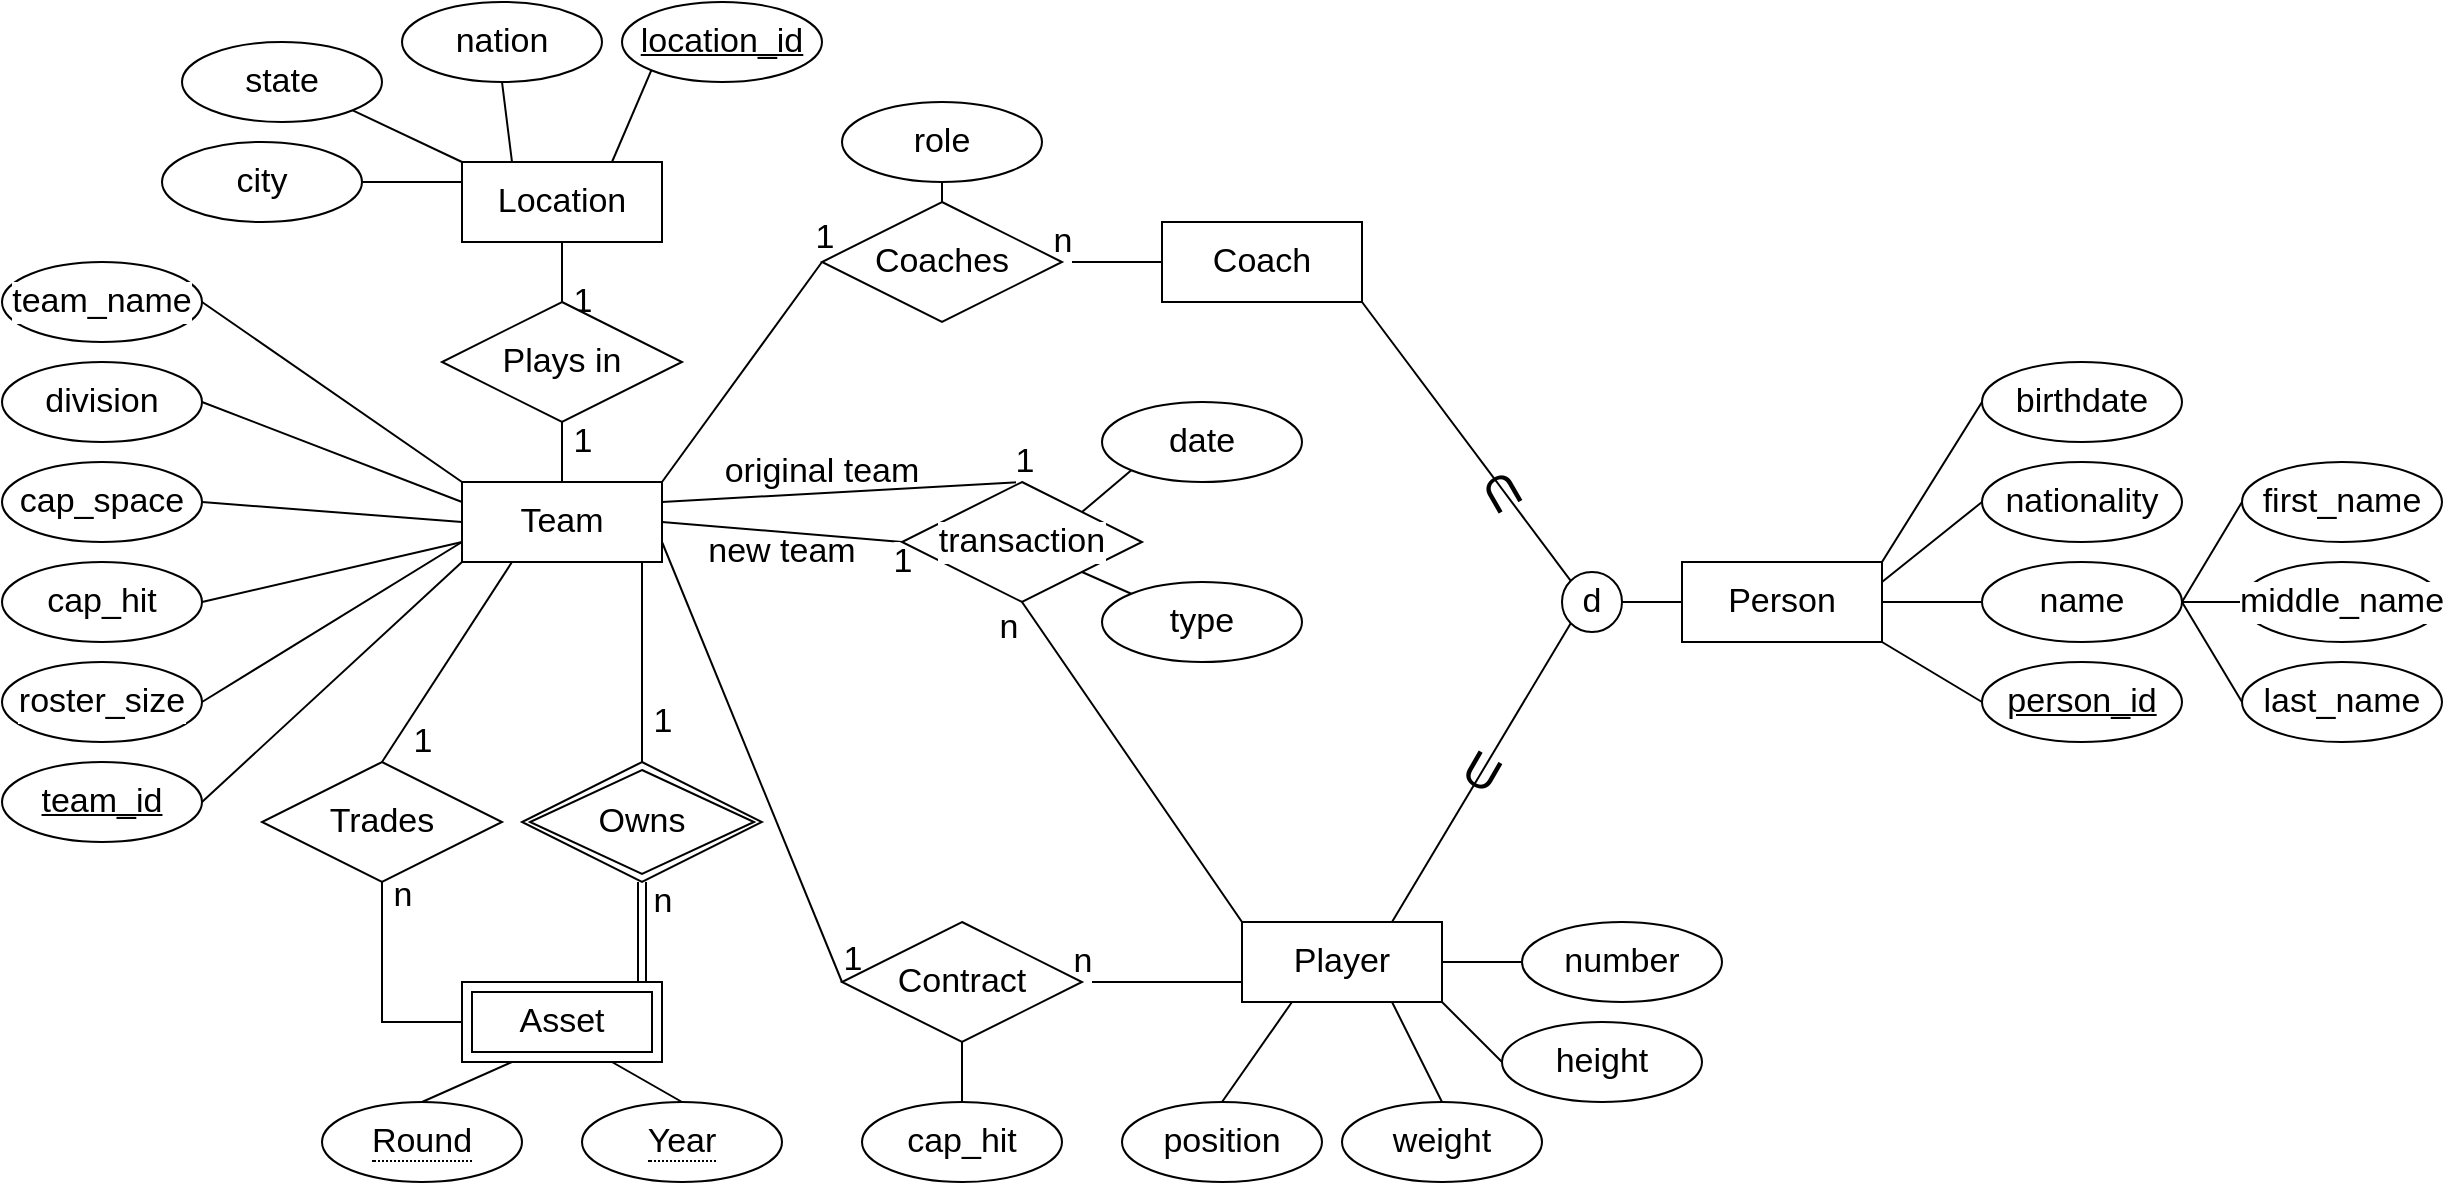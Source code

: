 <mxfile version="24.8.0">
  <diagram name="Page-1" id="Zmpej-07BhPeuHLy_qQ5">
    <mxGraphModel dx="2087" dy="1094" grid="0" gridSize="10" guides="1" tooltips="1" connect="1" arrows="1" fold="1" page="0" pageScale="1" pageWidth="850" pageHeight="1100" math="0" shadow="0">
      <root>
        <mxCell id="0" />
        <mxCell id="1" parent="0" />
        <mxCell id="Cv_Al_MdcD2OkNO3VASJ-133" value="&lt;font style=&quot;font-size: 24px;&quot;&gt;U&lt;/font&gt;" style="text;html=1;align=center;verticalAlign=middle;whiteSpace=wrap;rounded=0;fontSize=17;fontFamily=Helvetica;fontColor=default;labelBackgroundColor=default;rotation=-210;" vertex="1" parent="1">
          <mxGeometry x="310" y="140" width="60" height="30" as="geometry" />
        </mxCell>
        <mxCell id="Cv_Al_MdcD2OkNO3VASJ-129" value="&lt;font style=&quot;font-size: 24px;&quot;&gt;U&lt;/font&gt;" style="text;html=1;align=center;verticalAlign=middle;whiteSpace=wrap;rounded=0;fontSize=17;fontFamily=Helvetica;fontColor=default;labelBackgroundColor=default;rotation=30;" vertex="1" parent="1">
          <mxGeometry x="300" y="280" width="60" height="30" as="geometry" />
        </mxCell>
        <mxCell id="Cv_Al_MdcD2OkNO3VASJ-99" value="new team" style="text;html=1;align=center;verticalAlign=middle;whiteSpace=wrap;rounded=0;fontSize=17;fontFamily=Helvetica;fontColor=default;labelBackgroundColor=default;" vertex="1" parent="1">
          <mxGeometry x="-80" y="170" width="120" height="30" as="geometry" />
        </mxCell>
        <mxCell id="Cv_Al_MdcD2OkNO3VASJ-98" value="original team" style="text;html=1;align=center;verticalAlign=middle;whiteSpace=wrap;rounded=0;fontSize=17;fontFamily=Helvetica;fontColor=default;labelBackgroundColor=default;" vertex="1" parent="1">
          <mxGeometry x="-60" y="130" width="120" height="30" as="geometry" />
        </mxCell>
        <mxCell id="Cv_Al_MdcD2OkNO3VASJ-87" value="n" style="edgeStyle=none;shape=connector;curved=0;rounded=0;orthogonalLoop=1;jettySize=auto;html=1;exitX=1;exitY=0.5;exitDx=0;exitDy=0;entryX=0;entryY=0.75;entryDx=0;entryDy=0;strokeColor=default;align=center;verticalAlign=middle;fontFamily=Helvetica;fontSize=17;fontColor=default;labelBackgroundColor=default;startSize=8;endArrow=none;endFill=0;endSize=8;" edge="1" parent="1" source="Cv_Al_MdcD2OkNO3VASJ-82" target="Cv_Al_MdcD2OkNO3VASJ-39">
          <mxGeometry x="-1" y="10" relative="1" as="geometry">
            <mxPoint as="offset" />
          </mxGeometry>
        </mxCell>
        <mxCell id="Cv_Al_MdcD2OkNO3VASJ-31" style="edgeStyle=none;shape=connector;curved=0;rounded=0;orthogonalLoop=1;jettySize=auto;html=1;exitX=0.25;exitY=1;exitDx=0;exitDy=0;entryX=0.5;entryY=0;entryDx=0;entryDy=0;strokeColor=default;align=center;verticalAlign=middle;fontFamily=Helvetica;fontSize=17;fontColor=default;labelBackgroundColor=default;startSize=8;endArrow=none;endFill=0;endSize=8;" edge="1" parent="1" source="Cv_Al_MdcD2OkNO3VASJ-6" target="Cv_Al_MdcD2OkNO3VASJ-29">
          <mxGeometry relative="1" as="geometry" />
        </mxCell>
        <mxCell id="Cv_Al_MdcD2OkNO3VASJ-32" style="edgeStyle=none;shape=connector;curved=0;rounded=0;orthogonalLoop=1;jettySize=auto;html=1;exitX=0.75;exitY=1;exitDx=0;exitDy=0;entryX=0.5;entryY=0;entryDx=0;entryDy=0;strokeColor=default;align=center;verticalAlign=middle;fontFamily=Helvetica;fontSize=17;fontColor=default;labelBackgroundColor=default;startSize=8;endArrow=none;endFill=0;endSize=8;" edge="1" parent="1" source="Cv_Al_MdcD2OkNO3VASJ-6" target="Cv_Al_MdcD2OkNO3VASJ-30">
          <mxGeometry relative="1" as="geometry" />
        </mxCell>
        <mxCell id="Cv_Al_MdcD2OkNO3VASJ-45" value="n" style="edgeStyle=none;shape=connector;curved=0;rounded=0;orthogonalLoop=1;jettySize=auto;html=1;exitX=0;exitY=0.5;exitDx=0;exitDy=0;entryX=0.5;entryY=1;entryDx=0;entryDy=0;strokeColor=default;align=center;verticalAlign=middle;fontFamily=Helvetica;fontSize=17;fontColor=default;labelBackgroundColor=default;startSize=8;endArrow=none;endFill=0;endSize=8;" edge="1" parent="1" source="Cv_Al_MdcD2OkNO3VASJ-6" target="Cv_Al_MdcD2OkNO3VASJ-44">
          <mxGeometry x="0.875" y="-10" relative="1" as="geometry">
            <Array as="points">
              <mxPoint x="-220" y="420" />
            </Array>
            <mxPoint as="offset" />
          </mxGeometry>
        </mxCell>
        <mxCell id="Cv_Al_MdcD2OkNO3VASJ-6" value="Asset" style="shape=ext;margin=3;double=1;whiteSpace=wrap;html=1;align=center;rounded=0;strokeColor=default;verticalAlign=middle;fontFamily=Helvetica;fontSize=17;fontColor=default;fillColor=default;" vertex="1" parent="1">
          <mxGeometry x="-180" y="400" width="100" height="40" as="geometry" />
        </mxCell>
        <mxCell id="Cv_Al_MdcD2OkNO3VASJ-64" value="1" style="edgeStyle=none;shape=connector;curved=0;rounded=0;orthogonalLoop=1;jettySize=auto;html=1;exitX=0.25;exitY=1;exitDx=0;exitDy=0;entryX=0.5;entryY=0;entryDx=0;entryDy=0;strokeColor=default;align=center;verticalAlign=middle;fontFamily=Helvetica;fontSize=17;fontColor=default;labelBackgroundColor=default;startSize=8;endArrow=none;endFill=0;endSize=8;" edge="1" parent="1" source="Cv_Al_MdcD2OkNO3VASJ-7" target="Cv_Al_MdcD2OkNO3VASJ-44">
          <mxGeometry x="0.677" y="11" relative="1" as="geometry">
            <mxPoint as="offset" />
          </mxGeometry>
        </mxCell>
        <mxCell id="Cv_Al_MdcD2OkNO3VASJ-95" value="1" style="edgeStyle=none;shape=connector;curved=0;rounded=0;orthogonalLoop=1;jettySize=auto;html=1;exitX=1;exitY=0.25;exitDx=0;exitDy=0;entryX=0.5;entryY=0;entryDx=0;entryDy=0;strokeColor=default;align=center;verticalAlign=middle;fontFamily=Helvetica;fontSize=17;fontColor=default;labelBackgroundColor=default;startSize=8;endArrow=none;endFill=0;endSize=8;" edge="1" parent="1" source="Cv_Al_MdcD2OkNO3VASJ-7" target="Cv_Al_MdcD2OkNO3VASJ-94">
          <mxGeometry x="1" y="10" relative="1" as="geometry">
            <mxPoint x="1" as="offset" />
          </mxGeometry>
        </mxCell>
        <mxCell id="Cv_Al_MdcD2OkNO3VASJ-96" value="1" style="edgeStyle=none;shape=connector;curved=0;rounded=0;orthogonalLoop=1;jettySize=auto;html=1;exitX=1;exitY=0.5;exitDx=0;exitDy=0;entryX=0;entryY=0.5;entryDx=0;entryDy=0;strokeColor=default;align=center;verticalAlign=middle;fontFamily=Helvetica;fontSize=17;fontColor=default;labelBackgroundColor=default;startSize=8;endArrow=none;endFill=0;endSize=8;" edge="1" parent="1" source="Cv_Al_MdcD2OkNO3VASJ-7" target="Cv_Al_MdcD2OkNO3VASJ-94">
          <mxGeometry x="1" y="-10" relative="1" as="geometry">
            <mxPoint x="1" as="offset" />
          </mxGeometry>
        </mxCell>
        <mxCell id="Cv_Al_MdcD2OkNO3VASJ-7" value="Team" style="whiteSpace=wrap;html=1;align=center;rounded=0;strokeColor=default;verticalAlign=middle;fontFamily=Helvetica;fontSize=17;fontColor=default;fillColor=default;" vertex="1" parent="1">
          <mxGeometry x="-180" y="150" width="100" height="40" as="geometry" />
        </mxCell>
        <mxCell id="Cv_Al_MdcD2OkNO3VASJ-11" value="1" style="edgeStyle=none;curved=1;rounded=0;orthogonalLoop=1;jettySize=auto;html=1;exitX=0.5;exitY=0;exitDx=0;exitDy=0;entryX=0.9;entryY=1;entryDx=0;entryDy=0;fontFamily=Helvetica;fontSize=17;fontColor=default;startSize=8;endSize=8;endArrow=none;endFill=0;entryPerimeter=0;" edge="1" parent="1" source="Cv_Al_MdcD2OkNO3VASJ-13" target="Cv_Al_MdcD2OkNO3VASJ-7">
          <mxGeometry x="-0.6" y="-10" relative="1" as="geometry">
            <mxPoint x="-130" y="290" as="sourcePoint" />
            <mxPoint as="offset" />
          </mxGeometry>
        </mxCell>
        <mxCell id="Cv_Al_MdcD2OkNO3VASJ-12" value="n" style="edgeStyle=none;shape=link;curved=1;rounded=0;orthogonalLoop=1;jettySize=auto;html=1;exitX=0.5;exitY=1;exitDx=0;exitDy=0;entryX=0.9;entryY=0;entryDx=0;entryDy=0;strokeColor=default;align=center;verticalAlign=middle;fontFamily=Helvetica;fontSize=17;fontColor=default;labelBackgroundColor=default;endArrow=none;endFill=0;entryPerimeter=0;" edge="1" parent="1" source="Cv_Al_MdcD2OkNO3VASJ-13" target="Cv_Al_MdcD2OkNO3VASJ-6">
          <mxGeometry x="-0.6" y="10" relative="1" as="geometry">
            <mxPoint x="-130" y="360" as="sourcePoint" />
            <mxPoint as="offset" />
          </mxGeometry>
        </mxCell>
        <mxCell id="Cv_Al_MdcD2OkNO3VASJ-13" value="Owns" style="shape=rhombus;double=1;perimeter=rhombusPerimeter;whiteSpace=wrap;html=1;align=center;rounded=0;strokeColor=default;verticalAlign=middle;fontFamily=Helvetica;fontSize=17;fontColor=default;labelBackgroundColor=default;fillColor=default;" vertex="1" parent="1">
          <mxGeometry x="-150" y="290" width="120" height="60" as="geometry" />
        </mxCell>
        <mxCell id="Cv_Al_MdcD2OkNO3VASJ-29" value="&lt;span style=&quot;border-bottom: 1px dotted; font-size: 17px;&quot;&gt;Round&lt;/span&gt;" style="ellipse;whiteSpace=wrap;html=1;align=center;rounded=0;strokeColor=default;verticalAlign=middle;fontFamily=Helvetica;fontSize=17;fontColor=default;labelBackgroundColor=default;fillColor=default;" vertex="1" parent="1">
          <mxGeometry x="-250" y="460" width="100" height="40" as="geometry" />
        </mxCell>
        <mxCell id="Cv_Al_MdcD2OkNO3VASJ-30" value="&lt;span style=&quot;border-bottom: 1px dotted; font-size: 17px;&quot;&gt;Year&lt;/span&gt;" style="ellipse;whiteSpace=wrap;html=1;align=center;rounded=0;strokeColor=default;verticalAlign=middle;fontFamily=Helvetica;fontSize=17;fontColor=default;labelBackgroundColor=default;fillColor=default;" vertex="1" parent="1">
          <mxGeometry x="-120" y="460" width="100" height="40" as="geometry" />
        </mxCell>
        <mxCell id="Cv_Al_MdcD2OkNO3VASJ-65" style="edgeStyle=none;shape=connector;curved=0;rounded=0;orthogonalLoop=1;jettySize=auto;html=1;exitX=1;exitY=0.5;exitDx=0;exitDy=0;entryX=0;entryY=1;entryDx=0;entryDy=0;strokeColor=default;align=center;verticalAlign=middle;fontFamily=Helvetica;fontSize=17;fontColor=default;labelBackgroundColor=default;startSize=8;endArrow=none;endFill=0;endSize=8;" edge="1" parent="1" source="Cv_Al_MdcD2OkNO3VASJ-33" target="Cv_Al_MdcD2OkNO3VASJ-7">
          <mxGeometry relative="1" as="geometry" />
        </mxCell>
        <mxCell id="Cv_Al_MdcD2OkNO3VASJ-33" value="team_id" style="ellipse;whiteSpace=wrap;html=1;align=center;fontStyle=4;rounded=0;strokeColor=default;verticalAlign=middle;fontFamily=Helvetica;fontSize=17;fontColor=default;labelBackgroundColor=default;fillColor=default;" vertex="1" parent="1">
          <mxGeometry x="-410" y="290" width="100" height="40" as="geometry" />
        </mxCell>
        <mxCell id="Cv_Al_MdcD2OkNO3VASJ-70" style="edgeStyle=none;shape=connector;curved=0;rounded=0;orthogonalLoop=1;jettySize=auto;html=1;exitX=1;exitY=0.5;exitDx=0;exitDy=0;entryX=0;entryY=0;entryDx=0;entryDy=0;strokeColor=default;align=center;verticalAlign=middle;fontFamily=Helvetica;fontSize=17;fontColor=default;labelBackgroundColor=default;startSize=8;endArrow=none;endFill=0;endSize=8;" edge="1" parent="1" source="Cv_Al_MdcD2OkNO3VASJ-34" target="Cv_Al_MdcD2OkNO3VASJ-7">
          <mxGeometry relative="1" as="geometry" />
        </mxCell>
        <mxCell id="Cv_Al_MdcD2OkNO3VASJ-34" value="team_name" style="ellipse;whiteSpace=wrap;html=1;align=center;rounded=0;strokeColor=default;verticalAlign=middle;fontFamily=Helvetica;fontSize=17;fontColor=default;labelBackgroundColor=default;fillColor=default;" vertex="1" parent="1">
          <mxGeometry x="-410" y="40" width="100" height="40" as="geometry" />
        </mxCell>
        <mxCell id="Cv_Al_MdcD2OkNO3VASJ-69" style="edgeStyle=none;shape=connector;curved=0;rounded=0;orthogonalLoop=1;jettySize=auto;html=1;exitX=1;exitY=0.5;exitDx=0;exitDy=0;entryX=0;entryY=0.25;entryDx=0;entryDy=0;strokeColor=default;align=center;verticalAlign=middle;fontFamily=Helvetica;fontSize=17;fontColor=default;labelBackgroundColor=default;startSize=8;endArrow=none;endFill=0;endSize=8;" edge="1" parent="1" source="Cv_Al_MdcD2OkNO3VASJ-35" target="Cv_Al_MdcD2OkNO3VASJ-7">
          <mxGeometry relative="1" as="geometry" />
        </mxCell>
        <mxCell id="Cv_Al_MdcD2OkNO3VASJ-35" value="division" style="ellipse;whiteSpace=wrap;html=1;align=center;rounded=0;strokeColor=default;verticalAlign=middle;fontFamily=Helvetica;fontSize=17;fontColor=default;labelBackgroundColor=default;fillColor=default;" vertex="1" parent="1">
          <mxGeometry x="-410" y="90" width="100" height="40" as="geometry" />
        </mxCell>
        <mxCell id="Cv_Al_MdcD2OkNO3VASJ-68" style="edgeStyle=none;shape=connector;curved=0;rounded=0;orthogonalLoop=1;jettySize=auto;html=1;exitX=1;exitY=0.5;exitDx=0;exitDy=0;entryX=0;entryY=0.5;entryDx=0;entryDy=0;strokeColor=default;align=center;verticalAlign=middle;fontFamily=Helvetica;fontSize=17;fontColor=default;labelBackgroundColor=default;startSize=8;endArrow=none;endFill=0;endSize=8;" edge="1" parent="1" source="Cv_Al_MdcD2OkNO3VASJ-36" target="Cv_Al_MdcD2OkNO3VASJ-7">
          <mxGeometry relative="1" as="geometry" />
        </mxCell>
        <mxCell id="Cv_Al_MdcD2OkNO3VASJ-36" value="cap_space" style="ellipse;whiteSpace=wrap;html=1;align=center;rounded=0;strokeColor=default;verticalAlign=middle;fontFamily=Helvetica;fontSize=17;fontColor=default;labelBackgroundColor=default;fillColor=default;" vertex="1" parent="1">
          <mxGeometry x="-410" y="140" width="100" height="40" as="geometry" />
        </mxCell>
        <mxCell id="Cv_Al_MdcD2OkNO3VASJ-67" style="edgeStyle=none;shape=connector;curved=0;rounded=0;orthogonalLoop=1;jettySize=auto;html=1;exitX=1;exitY=0.5;exitDx=0;exitDy=0;strokeColor=default;align=center;verticalAlign=middle;fontFamily=Helvetica;fontSize=17;fontColor=default;labelBackgroundColor=default;startSize=8;endArrow=none;endFill=0;endSize=8;" edge="1" parent="1" source="Cv_Al_MdcD2OkNO3VASJ-37">
          <mxGeometry relative="1" as="geometry">
            <mxPoint x="-180" y="180" as="targetPoint" />
          </mxGeometry>
        </mxCell>
        <mxCell id="Cv_Al_MdcD2OkNO3VASJ-37" value="cap_hit" style="ellipse;whiteSpace=wrap;html=1;align=center;rounded=0;strokeColor=default;verticalAlign=middle;fontFamily=Helvetica;fontSize=17;fontColor=default;labelBackgroundColor=default;fillColor=default;" vertex="1" parent="1">
          <mxGeometry x="-410" y="190" width="100" height="40" as="geometry" />
        </mxCell>
        <mxCell id="Cv_Al_MdcD2OkNO3VASJ-66" style="edgeStyle=none;shape=connector;curved=0;rounded=0;orthogonalLoop=1;jettySize=auto;html=1;exitX=1;exitY=0.5;exitDx=0;exitDy=0;entryX=0;entryY=0.75;entryDx=0;entryDy=0;strokeColor=default;align=center;verticalAlign=middle;fontFamily=Helvetica;fontSize=17;fontColor=default;labelBackgroundColor=default;startSize=8;endArrow=none;endFill=0;endSize=8;" edge="1" parent="1" source="Cv_Al_MdcD2OkNO3VASJ-38" target="Cv_Al_MdcD2OkNO3VASJ-7">
          <mxGeometry relative="1" as="geometry" />
        </mxCell>
        <mxCell id="Cv_Al_MdcD2OkNO3VASJ-38" value="roster_size" style="ellipse;whiteSpace=wrap;html=1;align=center;rounded=0;strokeColor=default;verticalAlign=middle;fontFamily=Helvetica;fontSize=17;fontColor=default;labelBackgroundColor=default;fillColor=default;" vertex="1" parent="1">
          <mxGeometry x="-410" y="240" width="100" height="40" as="geometry" />
        </mxCell>
        <mxCell id="Cv_Al_MdcD2OkNO3VASJ-39" value="Player" style="whiteSpace=wrap;html=1;align=center;rounded=0;strokeColor=default;verticalAlign=middle;fontFamily=Helvetica;fontSize=17;fontColor=default;fillColor=default;" vertex="1" parent="1">
          <mxGeometry x="210" y="370" width="100" height="40" as="geometry" />
        </mxCell>
        <mxCell id="Cv_Al_MdcD2OkNO3VASJ-121" style="edgeStyle=none;shape=connector;curved=0;rounded=0;orthogonalLoop=1;jettySize=auto;html=1;exitX=0;exitY=0.5;exitDx=0;exitDy=0;entryX=1;entryY=0.5;entryDx=0;entryDy=0;strokeColor=default;align=center;verticalAlign=middle;fontFamily=Helvetica;fontSize=17;fontColor=default;labelBackgroundColor=default;startSize=8;endArrow=none;endFill=0;endSize=8;" edge="1" parent="1" source="Cv_Al_MdcD2OkNO3VASJ-40" target="Cv_Al_MdcD2OkNO3VASJ-120">
          <mxGeometry relative="1" as="geometry" />
        </mxCell>
        <mxCell id="Cv_Al_MdcD2OkNO3VASJ-40" value="Person" style="whiteSpace=wrap;html=1;align=center;rounded=0;strokeColor=default;verticalAlign=middle;fontFamily=Helvetica;fontSize=17;fontColor=default;fillColor=default;" vertex="1" parent="1">
          <mxGeometry x="430" y="190" width="100" height="40" as="geometry" />
        </mxCell>
        <mxCell id="Cv_Al_MdcD2OkNO3VASJ-41" value="Coach" style="whiteSpace=wrap;html=1;align=center;rounded=0;strokeColor=default;verticalAlign=middle;fontFamily=Helvetica;fontSize=17;fontColor=default;fillColor=default;" vertex="1" parent="1">
          <mxGeometry x="170" y="20" width="100" height="40" as="geometry" />
        </mxCell>
        <mxCell id="Cv_Al_MdcD2OkNO3VASJ-114" style="edgeStyle=none;shape=connector;curved=0;rounded=0;orthogonalLoop=1;jettySize=auto;html=1;exitX=0;exitY=0.5;exitDx=0;exitDy=0;entryX=1;entryY=1;entryDx=0;entryDy=0;strokeColor=default;align=center;verticalAlign=middle;fontFamily=Helvetica;fontSize=17;fontColor=default;labelBackgroundColor=default;startSize=8;endArrow=none;endFill=0;endSize=8;" edge="1" parent="1" source="Cv_Al_MdcD2OkNO3VASJ-42" target="Cv_Al_MdcD2OkNO3VASJ-40">
          <mxGeometry relative="1" as="geometry" />
        </mxCell>
        <mxCell id="Cv_Al_MdcD2OkNO3VASJ-42" value="person_id" style="ellipse;whiteSpace=wrap;html=1;align=center;fontStyle=4;rounded=0;strokeColor=default;verticalAlign=middle;fontFamily=Helvetica;fontSize=17;fontColor=default;labelBackgroundColor=default;fillColor=default;" vertex="1" parent="1">
          <mxGeometry x="580" y="240" width="100" height="40" as="geometry" />
        </mxCell>
        <mxCell id="Cv_Al_MdcD2OkNO3VASJ-109" style="edgeStyle=none;shape=connector;curved=0;rounded=0;orthogonalLoop=1;jettySize=auto;html=1;exitX=0;exitY=0.5;exitDx=0;exitDy=0;entryX=1;entryY=0;entryDx=0;entryDy=0;strokeColor=default;align=center;verticalAlign=middle;fontFamily=Helvetica;fontSize=17;fontColor=default;labelBackgroundColor=default;startSize=8;endArrow=none;endFill=0;endSize=8;" edge="1" parent="1" source="Cv_Al_MdcD2OkNO3VASJ-43" target="Cv_Al_MdcD2OkNO3VASJ-40">
          <mxGeometry relative="1" as="geometry" />
        </mxCell>
        <mxCell id="Cv_Al_MdcD2OkNO3VASJ-43" value="birthdate" style="ellipse;whiteSpace=wrap;html=1;align=center;rounded=0;strokeColor=default;verticalAlign=middle;fontFamily=Helvetica;fontSize=17;fontColor=default;labelBackgroundColor=default;fillColor=default;" vertex="1" parent="1">
          <mxGeometry x="580" y="90" width="100" height="40" as="geometry" />
        </mxCell>
        <mxCell id="Cv_Al_MdcD2OkNO3VASJ-44" value="Trades" style="shape=rhombus;perimeter=rhombusPerimeter;whiteSpace=wrap;html=1;align=center;rounded=0;strokeColor=default;verticalAlign=middle;fontFamily=Helvetica;fontSize=17;fontColor=default;labelBackgroundColor=default;fillColor=default;" vertex="1" parent="1">
          <mxGeometry x="-280" y="290" width="120" height="60" as="geometry" />
        </mxCell>
        <mxCell id="Cv_Al_MdcD2OkNO3VASJ-110" style="edgeStyle=none;shape=connector;curved=0;rounded=0;orthogonalLoop=1;jettySize=auto;html=1;exitX=0;exitY=0.5;exitDx=0;exitDy=0;entryX=1;entryY=0.25;entryDx=0;entryDy=0;strokeColor=default;align=center;verticalAlign=middle;fontFamily=Helvetica;fontSize=17;fontColor=default;labelBackgroundColor=default;startSize=8;endArrow=none;endFill=0;endSize=8;" edge="1" parent="1" source="Cv_Al_MdcD2OkNO3VASJ-47" target="Cv_Al_MdcD2OkNO3VASJ-40">
          <mxGeometry relative="1" as="geometry" />
        </mxCell>
        <mxCell id="Cv_Al_MdcD2OkNO3VASJ-47" value="nationality" style="ellipse;whiteSpace=wrap;html=1;align=center;rounded=0;strokeColor=default;verticalAlign=middle;fontFamily=Helvetica;fontSize=17;fontColor=default;labelBackgroundColor=default;fillColor=default;" vertex="1" parent="1">
          <mxGeometry x="580" y="140" width="100" height="40" as="geometry" />
        </mxCell>
        <mxCell id="Cv_Al_MdcD2OkNO3VASJ-118" style="edgeStyle=none;shape=connector;curved=0;rounded=0;orthogonalLoop=1;jettySize=auto;html=1;exitX=0;exitY=0.5;exitDx=0;exitDy=0;entryX=1;entryY=0.5;entryDx=0;entryDy=0;strokeColor=default;align=center;verticalAlign=middle;fontFamily=Helvetica;fontSize=17;fontColor=default;labelBackgroundColor=default;startSize=8;endArrow=none;endFill=0;endSize=8;" edge="1" parent="1" source="Cv_Al_MdcD2OkNO3VASJ-48" target="Cv_Al_MdcD2OkNO3VASJ-115">
          <mxGeometry relative="1" as="geometry" />
        </mxCell>
        <mxCell id="Cv_Al_MdcD2OkNO3VASJ-48" value="first_name" style="ellipse;whiteSpace=wrap;html=1;align=center;rounded=0;strokeColor=default;verticalAlign=middle;fontFamily=Helvetica;fontSize=17;fontColor=default;labelBackgroundColor=default;fillColor=default;" vertex="1" parent="1">
          <mxGeometry x="710" y="140" width="100" height="40" as="geometry" />
        </mxCell>
        <mxCell id="Cv_Al_MdcD2OkNO3VASJ-119" style="edgeStyle=none;shape=connector;curved=0;rounded=0;orthogonalLoop=1;jettySize=auto;html=1;exitX=0;exitY=0.5;exitDx=0;exitDy=0;entryX=1;entryY=0.5;entryDx=0;entryDy=0;strokeColor=default;align=center;verticalAlign=middle;fontFamily=Helvetica;fontSize=17;fontColor=default;labelBackgroundColor=default;startSize=8;endArrow=none;endFill=0;endSize=8;" edge="1" parent="1" source="Cv_Al_MdcD2OkNO3VASJ-49" target="Cv_Al_MdcD2OkNO3VASJ-115">
          <mxGeometry relative="1" as="geometry" />
        </mxCell>
        <mxCell id="Cv_Al_MdcD2OkNO3VASJ-49" value="last_name" style="ellipse;whiteSpace=wrap;html=1;align=center;rounded=0;strokeColor=default;verticalAlign=middle;fontFamily=Helvetica;fontSize=17;fontColor=default;labelBackgroundColor=default;fillColor=default;" vertex="1" parent="1">
          <mxGeometry x="710" y="240" width="100" height="40" as="geometry" />
        </mxCell>
        <mxCell id="Cv_Al_MdcD2OkNO3VASJ-117" style="edgeStyle=none;shape=connector;curved=0;rounded=0;orthogonalLoop=1;jettySize=auto;html=1;exitX=0;exitY=0.5;exitDx=0;exitDy=0;entryX=1;entryY=0.5;entryDx=0;entryDy=0;strokeColor=default;align=center;verticalAlign=middle;fontFamily=Helvetica;fontSize=17;fontColor=default;labelBackgroundColor=default;startSize=8;endArrow=none;endFill=0;endSize=8;" edge="1" parent="1" source="Cv_Al_MdcD2OkNO3VASJ-50" target="Cv_Al_MdcD2OkNO3VASJ-115">
          <mxGeometry relative="1" as="geometry" />
        </mxCell>
        <mxCell id="Cv_Al_MdcD2OkNO3VASJ-50" value="middle_name" style="ellipse;whiteSpace=wrap;html=1;align=center;rounded=0;strokeColor=default;verticalAlign=middle;fontFamily=Helvetica;fontSize=17;fontColor=default;labelBackgroundColor=default;fillColor=default;" vertex="1" parent="1">
          <mxGeometry x="710" y="190" width="100" height="40" as="geometry" />
        </mxCell>
        <mxCell id="Cv_Al_MdcD2OkNO3VASJ-105" style="edgeStyle=none;shape=connector;curved=0;rounded=0;orthogonalLoop=1;jettySize=auto;html=1;exitX=0.5;exitY=0;exitDx=0;exitDy=0;entryX=0.25;entryY=1;entryDx=0;entryDy=0;strokeColor=default;align=center;verticalAlign=middle;fontFamily=Helvetica;fontSize=17;fontColor=default;labelBackgroundColor=default;startSize=8;endArrow=none;endFill=0;endSize=8;" edge="1" parent="1" source="Cv_Al_MdcD2OkNO3VASJ-51" target="Cv_Al_MdcD2OkNO3VASJ-39">
          <mxGeometry relative="1" as="geometry" />
        </mxCell>
        <mxCell id="Cv_Al_MdcD2OkNO3VASJ-51" value="position" style="ellipse;whiteSpace=wrap;html=1;align=center;rounded=0;strokeColor=default;verticalAlign=middle;fontFamily=Helvetica;fontSize=17;fontColor=default;labelBackgroundColor=default;fillColor=default;" vertex="1" parent="1">
          <mxGeometry x="150" y="460" width="100" height="40" as="geometry" />
        </mxCell>
        <mxCell id="Cv_Al_MdcD2OkNO3VASJ-108" style="edgeStyle=none;shape=connector;curved=0;rounded=0;orthogonalLoop=1;jettySize=auto;html=1;exitX=0;exitY=0.5;exitDx=0;exitDy=0;entryX=1;entryY=0.5;entryDx=0;entryDy=0;strokeColor=default;align=center;verticalAlign=middle;fontFamily=Helvetica;fontSize=17;fontColor=default;labelBackgroundColor=default;startSize=8;endArrow=none;endFill=0;endSize=8;" edge="1" parent="1" source="Cv_Al_MdcD2OkNO3VASJ-52" target="Cv_Al_MdcD2OkNO3VASJ-39">
          <mxGeometry relative="1" as="geometry" />
        </mxCell>
        <mxCell id="Cv_Al_MdcD2OkNO3VASJ-52" value="number" style="ellipse;whiteSpace=wrap;html=1;align=center;rounded=0;strokeColor=default;verticalAlign=middle;fontFamily=Helvetica;fontSize=17;fontColor=default;labelBackgroundColor=default;fillColor=default;" vertex="1" parent="1">
          <mxGeometry x="350" y="370" width="100" height="40" as="geometry" />
        </mxCell>
        <mxCell id="Cv_Al_MdcD2OkNO3VASJ-107" style="edgeStyle=none;shape=connector;curved=0;rounded=0;orthogonalLoop=1;jettySize=auto;html=1;exitX=0;exitY=0.5;exitDx=0;exitDy=0;entryX=1;entryY=1;entryDx=0;entryDy=0;strokeColor=default;align=center;verticalAlign=middle;fontFamily=Helvetica;fontSize=17;fontColor=default;labelBackgroundColor=default;startSize=8;endArrow=none;endFill=0;endSize=8;" edge="1" parent="1" source="Cv_Al_MdcD2OkNO3VASJ-53" target="Cv_Al_MdcD2OkNO3VASJ-39">
          <mxGeometry relative="1" as="geometry" />
        </mxCell>
        <mxCell id="Cv_Al_MdcD2OkNO3VASJ-53" value="height" style="ellipse;whiteSpace=wrap;html=1;align=center;rounded=0;strokeColor=default;verticalAlign=middle;fontFamily=Helvetica;fontSize=17;fontColor=default;labelBackgroundColor=default;fillColor=default;" vertex="1" parent="1">
          <mxGeometry x="340" y="420" width="100" height="40" as="geometry" />
        </mxCell>
        <mxCell id="Cv_Al_MdcD2OkNO3VASJ-106" style="edgeStyle=none;shape=connector;curved=0;rounded=0;orthogonalLoop=1;jettySize=auto;html=1;exitX=0.5;exitY=0;exitDx=0;exitDy=0;entryX=0.75;entryY=1;entryDx=0;entryDy=0;strokeColor=default;align=center;verticalAlign=middle;fontFamily=Helvetica;fontSize=17;fontColor=default;labelBackgroundColor=default;startSize=8;endArrow=none;endFill=0;endSize=8;" edge="1" parent="1" source="Cv_Al_MdcD2OkNO3VASJ-54" target="Cv_Al_MdcD2OkNO3VASJ-39">
          <mxGeometry relative="1" as="geometry" />
        </mxCell>
        <mxCell id="Cv_Al_MdcD2OkNO3VASJ-54" value="weight" style="ellipse;whiteSpace=wrap;html=1;align=center;rounded=0;strokeColor=default;verticalAlign=middle;fontFamily=Helvetica;fontSize=17;fontColor=default;labelBackgroundColor=default;fillColor=default;" vertex="1" parent="1">
          <mxGeometry x="260" y="460" width="100" height="40" as="geometry" />
        </mxCell>
        <mxCell id="Cv_Al_MdcD2OkNO3VASJ-58" value="Location" style="whiteSpace=wrap;html=1;align=center;rounded=0;strokeColor=default;verticalAlign=middle;fontFamily=Helvetica;fontSize=17;fontColor=default;fillColor=default;" vertex="1" parent="1">
          <mxGeometry x="-180" y="-10" width="100" height="40" as="geometry" />
        </mxCell>
        <mxCell id="Cv_Al_MdcD2OkNO3VASJ-75" style="edgeStyle=none;shape=connector;curved=0;rounded=0;orthogonalLoop=1;jettySize=auto;html=1;exitX=1;exitY=0.5;exitDx=0;exitDy=0;entryX=0;entryY=0.25;entryDx=0;entryDy=0;strokeColor=default;align=center;verticalAlign=middle;fontFamily=Helvetica;fontSize=17;fontColor=default;labelBackgroundColor=default;startSize=8;endArrow=none;endFill=0;endSize=8;" edge="1" parent="1" source="Cv_Al_MdcD2OkNO3VASJ-71" target="Cv_Al_MdcD2OkNO3VASJ-58">
          <mxGeometry relative="1" as="geometry" />
        </mxCell>
        <mxCell id="Cv_Al_MdcD2OkNO3VASJ-71" value="city" style="ellipse;whiteSpace=wrap;html=1;align=center;rounded=0;strokeColor=default;verticalAlign=middle;fontFamily=Helvetica;fontSize=17;fontColor=default;labelBackgroundColor=default;fillColor=default;" vertex="1" parent="1">
          <mxGeometry x="-330" y="-20" width="100" height="40" as="geometry" />
        </mxCell>
        <mxCell id="Cv_Al_MdcD2OkNO3VASJ-76" style="edgeStyle=none;shape=connector;curved=0;rounded=0;orthogonalLoop=1;jettySize=auto;html=1;exitX=1;exitY=1;exitDx=0;exitDy=0;entryX=0;entryY=0;entryDx=0;entryDy=0;strokeColor=default;align=center;verticalAlign=middle;fontFamily=Helvetica;fontSize=17;fontColor=default;labelBackgroundColor=default;startSize=8;endArrow=none;endFill=0;endSize=8;" edge="1" parent="1" source="Cv_Al_MdcD2OkNO3VASJ-72" target="Cv_Al_MdcD2OkNO3VASJ-58">
          <mxGeometry relative="1" as="geometry" />
        </mxCell>
        <mxCell id="Cv_Al_MdcD2OkNO3VASJ-72" value="state" style="ellipse;whiteSpace=wrap;html=1;align=center;rounded=0;strokeColor=default;verticalAlign=middle;fontFamily=Helvetica;fontSize=17;fontColor=default;labelBackgroundColor=default;fillColor=default;" vertex="1" parent="1">
          <mxGeometry x="-320" y="-70" width="100" height="40" as="geometry" />
        </mxCell>
        <mxCell id="Cv_Al_MdcD2OkNO3VASJ-77" style="edgeStyle=none;shape=connector;curved=0;rounded=0;orthogonalLoop=1;jettySize=auto;html=1;exitX=0.5;exitY=1;exitDx=0;exitDy=0;entryX=0.25;entryY=0;entryDx=0;entryDy=0;strokeColor=default;align=center;verticalAlign=middle;fontFamily=Helvetica;fontSize=17;fontColor=default;labelBackgroundColor=default;startSize=8;endArrow=none;endFill=0;endSize=8;" edge="1" parent="1" source="Cv_Al_MdcD2OkNO3VASJ-73" target="Cv_Al_MdcD2OkNO3VASJ-58">
          <mxGeometry relative="1" as="geometry" />
        </mxCell>
        <mxCell id="Cv_Al_MdcD2OkNO3VASJ-73" value="nation" style="ellipse;whiteSpace=wrap;html=1;align=center;rounded=0;strokeColor=default;verticalAlign=middle;fontFamily=Helvetica;fontSize=17;fontColor=default;labelBackgroundColor=default;fillColor=default;" vertex="1" parent="1">
          <mxGeometry x="-210" y="-90" width="100" height="40" as="geometry" />
        </mxCell>
        <mxCell id="Cv_Al_MdcD2OkNO3VASJ-78" style="edgeStyle=none;shape=connector;curved=0;rounded=0;orthogonalLoop=1;jettySize=auto;html=1;exitX=0;exitY=1;exitDx=0;exitDy=0;entryX=0.75;entryY=0;entryDx=0;entryDy=0;strokeColor=default;align=center;verticalAlign=middle;fontFamily=Helvetica;fontSize=17;fontColor=default;labelBackgroundColor=default;startSize=8;endArrow=none;endFill=0;endSize=8;" edge="1" parent="1" source="Cv_Al_MdcD2OkNO3VASJ-74" target="Cv_Al_MdcD2OkNO3VASJ-58">
          <mxGeometry relative="1" as="geometry" />
        </mxCell>
        <mxCell id="Cv_Al_MdcD2OkNO3VASJ-74" value="location_id" style="ellipse;whiteSpace=wrap;html=1;align=center;fontStyle=4;rounded=0;strokeColor=default;verticalAlign=middle;fontFamily=Helvetica;fontSize=17;fontColor=default;labelBackgroundColor=default;fillColor=default;" vertex="1" parent="1">
          <mxGeometry x="-100" y="-90" width="100" height="40" as="geometry" />
        </mxCell>
        <mxCell id="Cv_Al_MdcD2OkNO3VASJ-80" value="1" style="edgeStyle=none;shape=connector;curved=0;rounded=0;orthogonalLoop=1;jettySize=auto;html=1;exitX=0.5;exitY=1;exitDx=0;exitDy=0;entryX=0.5;entryY=0;entryDx=0;entryDy=0;strokeColor=default;align=center;verticalAlign=middle;fontFamily=Helvetica;fontSize=17;fontColor=default;labelBackgroundColor=default;startSize=8;endArrow=none;endFill=0;endSize=8;" edge="1" parent="1" source="Cv_Al_MdcD2OkNO3VASJ-79" target="Cv_Al_MdcD2OkNO3VASJ-7">
          <mxGeometry x="-0.333" y="10" relative="1" as="geometry">
            <mxPoint as="offset" />
          </mxGeometry>
        </mxCell>
        <mxCell id="Cv_Al_MdcD2OkNO3VASJ-81" value="1" style="edgeStyle=none;shape=connector;curved=0;rounded=0;orthogonalLoop=1;jettySize=auto;html=1;exitX=0.5;exitY=0;exitDx=0;exitDy=0;entryX=0.5;entryY=1;entryDx=0;entryDy=0;strokeColor=default;align=center;verticalAlign=middle;fontFamily=Helvetica;fontSize=17;fontColor=default;labelBackgroundColor=default;startSize=8;endArrow=none;endFill=0;endSize=8;" edge="1" parent="1" source="Cv_Al_MdcD2OkNO3VASJ-79" target="Cv_Al_MdcD2OkNO3VASJ-58">
          <mxGeometry x="-0.962" y="-10" relative="1" as="geometry">
            <mxPoint as="offset" />
          </mxGeometry>
        </mxCell>
        <mxCell id="Cv_Al_MdcD2OkNO3VASJ-79" value="Plays in" style="shape=rhombus;perimeter=rhombusPerimeter;whiteSpace=wrap;html=1;align=center;rounded=0;strokeColor=default;verticalAlign=middle;fontFamily=Helvetica;fontSize=17;fontColor=default;labelBackgroundColor=default;fillColor=default;" vertex="1" parent="1">
          <mxGeometry x="-190" y="60" width="120" height="60" as="geometry" />
        </mxCell>
        <mxCell id="Cv_Al_MdcD2OkNO3VASJ-83" value="1" style="edgeStyle=none;shape=connector;curved=0;rounded=0;orthogonalLoop=1;jettySize=auto;html=1;exitX=0;exitY=0.5;exitDx=0;exitDy=0;entryX=1;entryY=0.75;entryDx=0;entryDy=0;strokeColor=default;align=center;verticalAlign=middle;fontFamily=Helvetica;fontSize=17;fontColor=default;labelBackgroundColor=default;startSize=8;endArrow=none;endFill=0;endSize=8;" edge="1" parent="1" source="Cv_Al_MdcD2OkNO3VASJ-82" target="Cv_Al_MdcD2OkNO3VASJ-7">
          <mxGeometry x="-0.931" y="-9" relative="1" as="geometry">
            <mxPoint as="offset" />
          </mxGeometry>
        </mxCell>
        <mxCell id="Cv_Al_MdcD2OkNO3VASJ-88" style="edgeStyle=none;shape=connector;curved=0;rounded=0;orthogonalLoop=1;jettySize=auto;html=1;exitX=0.5;exitY=1;exitDx=0;exitDy=0;entryX=0.5;entryY=0;entryDx=0;entryDy=0;strokeColor=default;align=center;verticalAlign=middle;fontFamily=Helvetica;fontSize=17;fontColor=default;labelBackgroundColor=default;startSize=8;endArrow=none;endFill=0;endSize=8;" edge="1" parent="1" source="Cv_Al_MdcD2OkNO3VASJ-82" target="Cv_Al_MdcD2OkNO3VASJ-85">
          <mxGeometry relative="1" as="geometry" />
        </mxCell>
        <mxCell id="Cv_Al_MdcD2OkNO3VASJ-82" value="Contract" style="shape=rhombus;perimeter=rhombusPerimeter;whiteSpace=wrap;html=1;align=center;rounded=0;strokeColor=default;verticalAlign=middle;fontFamily=Helvetica;fontSize=17;fontColor=default;labelBackgroundColor=default;fillColor=default;" vertex="1" parent="1">
          <mxGeometry x="10" y="370" width="120" height="60" as="geometry" />
        </mxCell>
        <mxCell id="Cv_Al_MdcD2OkNO3VASJ-85" value="cap_hit" style="ellipse;whiteSpace=wrap;html=1;align=center;rounded=0;strokeColor=default;verticalAlign=middle;fontFamily=Helvetica;fontSize=17;fontColor=default;labelBackgroundColor=default;fillColor=default;" vertex="1" parent="1">
          <mxGeometry x="20" y="460" width="100" height="40" as="geometry" />
        </mxCell>
        <mxCell id="Cv_Al_MdcD2OkNO3VASJ-90" value="1" style="edgeStyle=none;shape=connector;curved=0;rounded=0;orthogonalLoop=1;jettySize=auto;html=1;exitX=0;exitY=0.5;exitDx=0;exitDy=0;entryX=1;entryY=0;entryDx=0;entryDy=0;strokeColor=default;align=center;verticalAlign=middle;fontFamily=Helvetica;fontSize=17;fontColor=default;labelBackgroundColor=default;startSize=8;endArrow=none;endFill=0;endSize=8;" edge="1" parent="1" source="Cv_Al_MdcD2OkNO3VASJ-89" target="Cv_Al_MdcD2OkNO3VASJ-7">
          <mxGeometry x="-1" y="-10" relative="1" as="geometry">
            <mxPoint x="9" y="-6" as="offset" />
          </mxGeometry>
        </mxCell>
        <mxCell id="Cv_Al_MdcD2OkNO3VASJ-91" value="n" style="edgeStyle=none;shape=connector;curved=0;rounded=0;orthogonalLoop=1;jettySize=auto;html=1;exitX=1;exitY=0.5;exitDx=0;exitDy=0;entryX=0;entryY=0.5;entryDx=0;entryDy=0;strokeColor=default;align=center;verticalAlign=middle;fontFamily=Helvetica;fontSize=17;fontColor=default;labelBackgroundColor=default;startSize=8;endArrow=none;endFill=0;endSize=8;" edge="1" parent="1" source="Cv_Al_MdcD2OkNO3VASJ-89" target="Cv_Al_MdcD2OkNO3VASJ-41">
          <mxGeometry x="-1" y="10" relative="1" as="geometry">
            <mxPoint as="offset" />
          </mxGeometry>
        </mxCell>
        <mxCell id="Cv_Al_MdcD2OkNO3VASJ-93" style="edgeStyle=none;shape=connector;curved=0;rounded=0;orthogonalLoop=1;jettySize=auto;html=1;exitX=0.5;exitY=0;exitDx=0;exitDy=0;entryX=0.5;entryY=1;entryDx=0;entryDy=0;strokeColor=default;align=center;verticalAlign=middle;fontFamily=Helvetica;fontSize=17;fontColor=default;labelBackgroundColor=default;startSize=8;endArrow=none;endFill=0;endSize=8;" edge="1" parent="1" source="Cv_Al_MdcD2OkNO3VASJ-89" target="Cv_Al_MdcD2OkNO3VASJ-92">
          <mxGeometry relative="1" as="geometry" />
        </mxCell>
        <mxCell id="Cv_Al_MdcD2OkNO3VASJ-89" value="Coaches" style="shape=rhombus;perimeter=rhombusPerimeter;whiteSpace=wrap;html=1;align=center;rounded=0;strokeColor=default;verticalAlign=middle;fontFamily=Helvetica;fontSize=17;fontColor=default;labelBackgroundColor=default;fillColor=default;" vertex="1" parent="1">
          <mxGeometry y="10" width="120" height="60" as="geometry" />
        </mxCell>
        <mxCell id="Cv_Al_MdcD2OkNO3VASJ-92" value="role" style="ellipse;whiteSpace=wrap;html=1;align=center;rounded=0;strokeColor=default;verticalAlign=middle;fontFamily=Helvetica;fontSize=17;fontColor=default;labelBackgroundColor=default;fillColor=default;" vertex="1" parent="1">
          <mxGeometry x="10" y="-40" width="100" height="40" as="geometry" />
        </mxCell>
        <mxCell id="Cv_Al_MdcD2OkNO3VASJ-97" value="n" style="edgeStyle=none;shape=connector;curved=0;rounded=0;orthogonalLoop=1;jettySize=auto;html=1;exitX=0.5;exitY=1;exitDx=0;exitDy=0;entryX=0;entryY=0;entryDx=0;entryDy=0;strokeColor=default;align=center;verticalAlign=middle;fontFamily=Helvetica;fontSize=17;fontColor=default;labelBackgroundColor=default;startSize=8;endArrow=none;endFill=0;endSize=8;" edge="1" parent="1" source="Cv_Al_MdcD2OkNO3VASJ-94" target="Cv_Al_MdcD2OkNO3VASJ-39">
          <mxGeometry x="-0.931" y="-13" relative="1" as="geometry">
            <mxPoint as="offset" />
          </mxGeometry>
        </mxCell>
        <mxCell id="Cv_Al_MdcD2OkNO3VASJ-94" value="transaction" style="shape=rhombus;perimeter=rhombusPerimeter;whiteSpace=wrap;html=1;align=center;rounded=0;strokeColor=default;verticalAlign=middle;fontFamily=Helvetica;fontSize=17;fontColor=default;labelBackgroundColor=default;fillColor=default;" vertex="1" parent="1">
          <mxGeometry x="40" y="150" width="120" height="60" as="geometry" />
        </mxCell>
        <mxCell id="Cv_Al_MdcD2OkNO3VASJ-104" style="edgeStyle=none;shape=connector;curved=0;rounded=0;orthogonalLoop=1;jettySize=auto;html=1;exitX=0;exitY=1;exitDx=0;exitDy=0;entryX=1;entryY=0;entryDx=0;entryDy=0;strokeColor=default;align=center;verticalAlign=middle;fontFamily=Helvetica;fontSize=17;fontColor=default;labelBackgroundColor=default;startSize=8;endArrow=none;endFill=0;endSize=8;" edge="1" parent="1" source="Cv_Al_MdcD2OkNO3VASJ-100" target="Cv_Al_MdcD2OkNO3VASJ-94">
          <mxGeometry relative="1" as="geometry" />
        </mxCell>
        <mxCell id="Cv_Al_MdcD2OkNO3VASJ-100" value="date" style="ellipse;whiteSpace=wrap;html=1;align=center;rounded=0;strokeColor=default;verticalAlign=middle;fontFamily=Helvetica;fontSize=17;fontColor=default;labelBackgroundColor=default;fillColor=default;" vertex="1" parent="1">
          <mxGeometry x="140" y="110" width="100" height="40" as="geometry" />
        </mxCell>
        <mxCell id="Cv_Al_MdcD2OkNO3VASJ-102" style="edgeStyle=none;shape=connector;curved=0;rounded=0;orthogonalLoop=1;jettySize=auto;html=1;exitX=0;exitY=0;exitDx=0;exitDy=0;entryX=1;entryY=1;entryDx=0;entryDy=0;strokeColor=default;align=center;verticalAlign=middle;fontFamily=Helvetica;fontSize=17;fontColor=default;labelBackgroundColor=default;startSize=8;endArrow=none;endFill=0;endSize=8;" edge="1" parent="1" source="Cv_Al_MdcD2OkNO3VASJ-101" target="Cv_Al_MdcD2OkNO3VASJ-94">
          <mxGeometry relative="1" as="geometry" />
        </mxCell>
        <mxCell id="Cv_Al_MdcD2OkNO3VASJ-101" value="type" style="ellipse;whiteSpace=wrap;html=1;align=center;rounded=0;strokeColor=default;verticalAlign=middle;fontFamily=Helvetica;fontSize=17;fontColor=default;labelBackgroundColor=default;fillColor=default;" vertex="1" parent="1">
          <mxGeometry x="140" y="200" width="100" height="40" as="geometry" />
        </mxCell>
        <mxCell id="Cv_Al_MdcD2OkNO3VASJ-116" style="edgeStyle=none;shape=connector;curved=0;rounded=0;orthogonalLoop=1;jettySize=auto;html=1;exitX=0;exitY=0.5;exitDx=0;exitDy=0;entryX=1;entryY=0.5;entryDx=0;entryDy=0;strokeColor=default;align=center;verticalAlign=middle;fontFamily=Helvetica;fontSize=17;fontColor=default;labelBackgroundColor=default;startSize=8;endArrow=none;endFill=0;endSize=8;" edge="1" parent="1" source="Cv_Al_MdcD2OkNO3VASJ-115" target="Cv_Al_MdcD2OkNO3VASJ-40">
          <mxGeometry relative="1" as="geometry" />
        </mxCell>
        <mxCell id="Cv_Al_MdcD2OkNO3VASJ-115" value="name" style="ellipse;whiteSpace=wrap;html=1;align=center;rounded=0;strokeColor=default;verticalAlign=middle;fontFamily=Helvetica;fontSize=17;fontColor=default;labelBackgroundColor=default;fillColor=default;" vertex="1" parent="1">
          <mxGeometry x="580" y="190" width="100" height="40" as="geometry" />
        </mxCell>
        <mxCell id="Cv_Al_MdcD2OkNO3VASJ-122" style="edgeStyle=none;shape=connector;curved=0;rounded=0;orthogonalLoop=1;jettySize=auto;html=1;exitX=0;exitY=0;exitDx=0;exitDy=0;entryX=1;entryY=1;entryDx=0;entryDy=0;strokeColor=default;align=center;verticalAlign=middle;fontFamily=Helvetica;fontSize=17;fontColor=default;labelBackgroundColor=default;startSize=8;endArrow=none;endFill=0;endSize=8;" edge="1" parent="1" source="Cv_Al_MdcD2OkNO3VASJ-120" target="Cv_Al_MdcD2OkNO3VASJ-41">
          <mxGeometry relative="1" as="geometry" />
        </mxCell>
        <mxCell id="Cv_Al_MdcD2OkNO3VASJ-123" value="" style="edgeStyle=none;shape=connector;curved=0;rounded=0;orthogonalLoop=1;jettySize=auto;html=1;exitX=0;exitY=1;exitDx=0;exitDy=0;entryX=0.75;entryY=0;entryDx=0;entryDy=0;strokeColor=default;align=center;verticalAlign=middle;fontFamily=Helvetica;fontSize=17;fontColor=default;labelBackgroundColor=default;startSize=8;endArrow=none;endFill=0;endSize=8;" edge="1" parent="1" source="Cv_Al_MdcD2OkNO3VASJ-120" target="Cv_Al_MdcD2OkNO3VASJ-39">
          <mxGeometry x="-0.035" y="-25" relative="1" as="geometry">
            <mxPoint as="offset" />
          </mxGeometry>
        </mxCell>
        <mxCell id="Cv_Al_MdcD2OkNO3VASJ-120" value="d" style="ellipse;whiteSpace=wrap;html=1;aspect=fixed;rounded=0;strokeColor=default;align=center;verticalAlign=middle;fontFamily=Helvetica;fontSize=17;fontColor=default;labelBackgroundColor=default;fillColor=default;" vertex="1" parent="1">
          <mxGeometry x="370" y="195" width="30" height="30" as="geometry" />
        </mxCell>
        <mxCell id="Cv_Al_MdcD2OkNO3VASJ-126" value="" style="ellipse;whiteSpace=wrap;html=1;align=center;aspect=fixed;fillColor=none;strokeColor=none;resizable=0;perimeter=centerPerimeter;rotatable=0;allowArrows=0;points=[];outlineConnect=1;rounded=0;verticalAlign=middle;fontFamily=Helvetica;fontSize=17;fontColor=default;labelBackgroundColor=default;" vertex="1" parent="1">
          <mxGeometry x="280" y="150" width="10" height="10" as="geometry" />
        </mxCell>
        <mxCell id="Cv_Al_MdcD2OkNO3VASJ-127" value="" style="endArrow=none;html=1;rounded=0;strokeColor=none;align=center;verticalAlign=middle;fontFamily=Helvetica;fontSize=17;fontColor=default;labelBackgroundColor=default;edgeStyle=none;startSize=8;endSize=8;curved=1;" edge="1" parent="1">
          <mxGeometry width="50" height="50" relative="1" as="geometry">
            <mxPoint x="270" y="180" as="sourcePoint" />
            <mxPoint x="320" y="190" as="targetPoint" />
            <Array as="points">
              <mxPoint x="310" y="140" />
            </Array>
          </mxGeometry>
        </mxCell>
      </root>
    </mxGraphModel>
  </diagram>
</mxfile>
